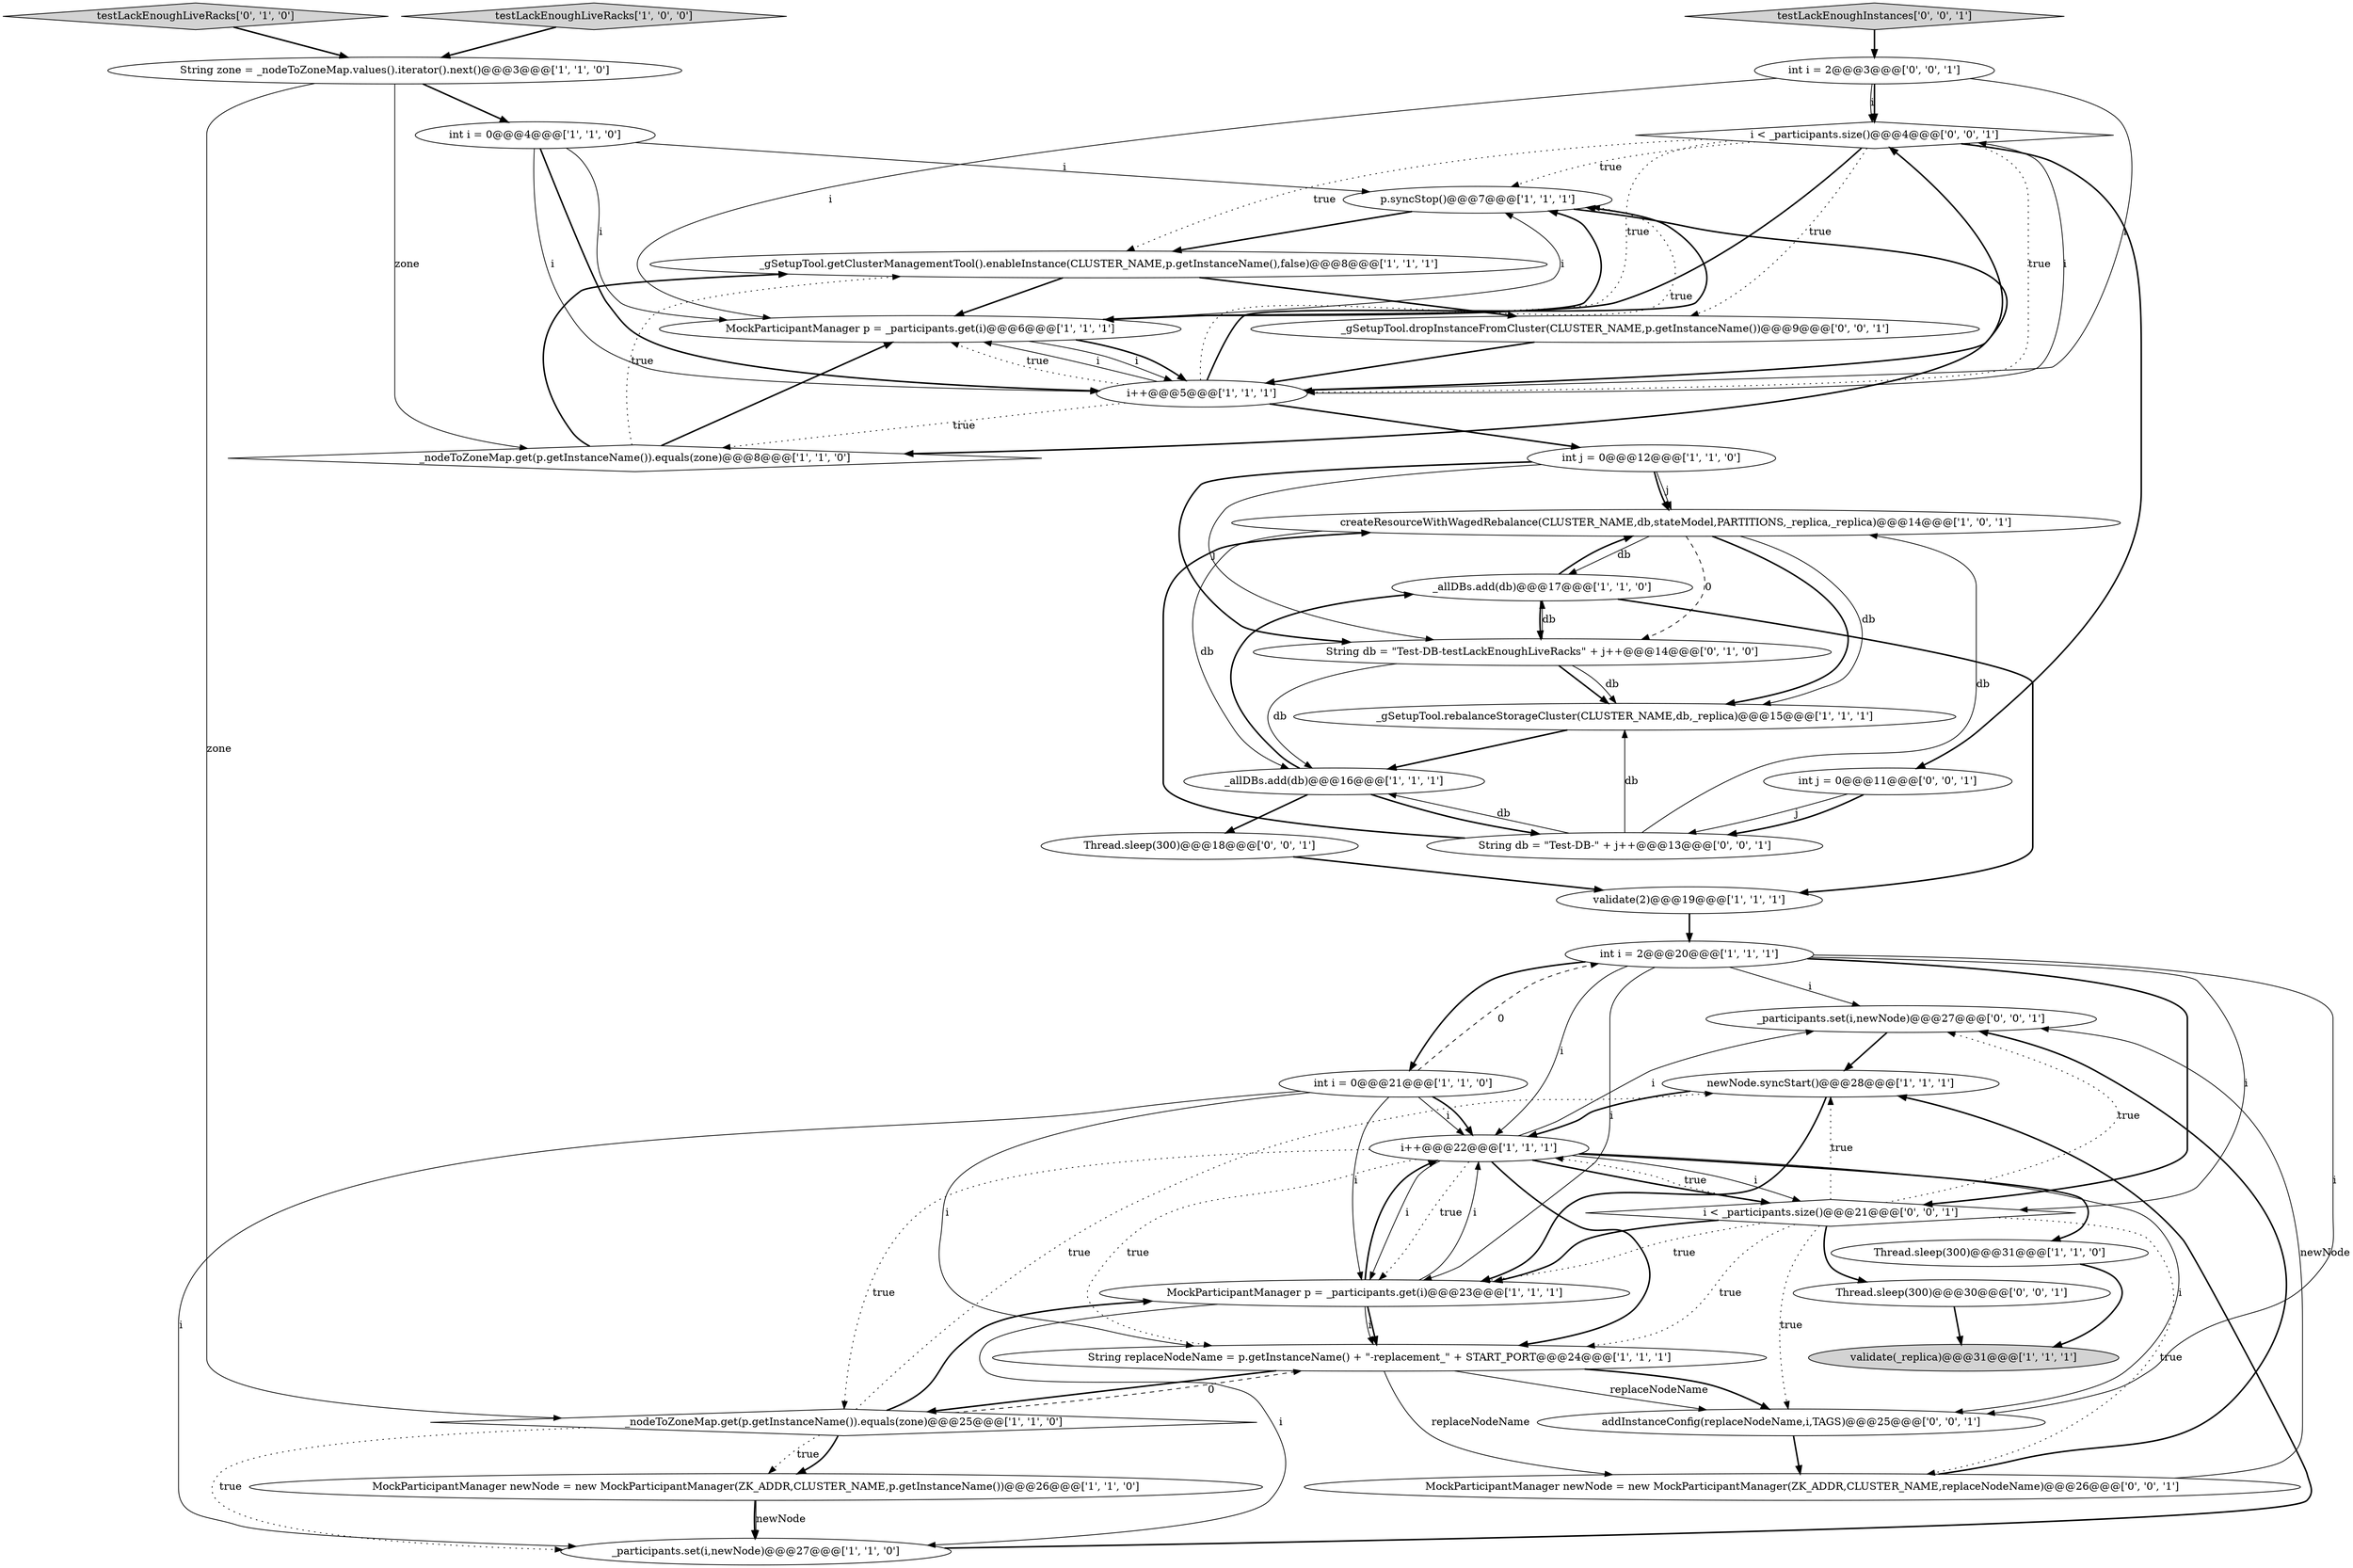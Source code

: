 digraph {
38 [style = filled, label = "int i = 2@@@3@@@['0', '0', '1']", fillcolor = white, shape = ellipse image = "AAA0AAABBB3BBB"];
27 [style = filled, label = "Thread.sleep(300)@@@30@@@['0', '0', '1']", fillcolor = white, shape = ellipse image = "AAA0AAABBB3BBB"];
16 [style = filled, label = "createResourceWithWagedRebalance(CLUSTER_NAME,db,stateModel,PARTITIONS,_replica,_replica)@@@14@@@['1', '0', '1']", fillcolor = white, shape = ellipse image = "AAA0AAABBB1BBB"];
1 [style = filled, label = "_allDBs.add(db)@@@17@@@['1', '1', '0']", fillcolor = white, shape = ellipse image = "AAA0AAABBB1BBB"];
30 [style = filled, label = "_participants.set(i,newNode)@@@27@@@['0', '0', '1']", fillcolor = white, shape = ellipse image = "AAA0AAABBB3BBB"];
19 [style = filled, label = "p.syncStop()@@@7@@@['1', '1', '1']", fillcolor = white, shape = ellipse image = "AAA0AAABBB1BBB"];
26 [style = filled, label = "String db = \"Test-DB-testLackEnoughLiveRacks\" + j++@@@14@@@['0', '1', '0']", fillcolor = white, shape = ellipse image = "AAA1AAABBB2BBB"];
6 [style = filled, label = "_participants.set(i,newNode)@@@27@@@['1', '1', '0']", fillcolor = white, shape = ellipse image = "AAA0AAABBB1BBB"];
3 [style = filled, label = "int i = 0@@@21@@@['1', '1', '0']", fillcolor = white, shape = ellipse image = "AAA0AAABBB1BBB"];
8 [style = filled, label = "_nodeToZoneMap.get(p.getInstanceName()).equals(zone)@@@25@@@['1', '1', '0']", fillcolor = white, shape = diamond image = "AAA0AAABBB1BBB"];
34 [style = filled, label = "i < _participants.size()@@@4@@@['0', '0', '1']", fillcolor = white, shape = diamond image = "AAA0AAABBB3BBB"];
12 [style = filled, label = "_gSetupTool.getClusterManagementTool().enableInstance(CLUSTER_NAME,p.getInstanceName(),false)@@@8@@@['1', '1', '1']", fillcolor = white, shape = ellipse image = "AAA0AAABBB1BBB"];
37 [style = filled, label = "String db = \"Test-DB-\" + j++@@@13@@@['0', '0', '1']", fillcolor = white, shape = ellipse image = "AAA0AAABBB3BBB"];
35 [style = filled, label = "addInstanceConfig(replaceNodeName,i,TAGS)@@@25@@@['0', '0', '1']", fillcolor = white, shape = ellipse image = "AAA0AAABBB3BBB"];
2 [style = filled, label = "testLackEnoughLiveRacks['1', '0', '0']", fillcolor = lightgray, shape = diamond image = "AAA0AAABBB1BBB"];
14 [style = filled, label = "int i = 0@@@4@@@['1', '1', '0']", fillcolor = white, shape = ellipse image = "AAA0AAABBB1BBB"];
32 [style = filled, label = "testLackEnoughInstances['0', '0', '1']", fillcolor = lightgray, shape = diamond image = "AAA0AAABBB3BBB"];
9 [style = filled, label = "_nodeToZoneMap.get(p.getInstanceName()).equals(zone)@@@8@@@['1', '1', '0']", fillcolor = white, shape = diamond image = "AAA0AAABBB1BBB"];
33 [style = filled, label = "Thread.sleep(300)@@@18@@@['0', '0', '1']", fillcolor = white, shape = ellipse image = "AAA0AAABBB3BBB"];
17 [style = filled, label = "validate(_replica)@@@31@@@['1', '1', '1']", fillcolor = lightgray, shape = ellipse image = "AAA0AAABBB1BBB"];
28 [style = filled, label = "i < _participants.size()@@@21@@@['0', '0', '1']", fillcolor = white, shape = diamond image = "AAA0AAABBB3BBB"];
10 [style = filled, label = "String zone = _nodeToZoneMap.values().iterator().next()@@@3@@@['1', '1', '0']", fillcolor = white, shape = ellipse image = "AAA0AAABBB1BBB"];
21 [style = filled, label = "Thread.sleep(300)@@@31@@@['1', '1', '0']", fillcolor = white, shape = ellipse image = "AAA0AAABBB1BBB"];
4 [style = filled, label = "int i = 2@@@20@@@['1', '1', '1']", fillcolor = white, shape = ellipse image = "AAA0AAABBB1BBB"];
13 [style = filled, label = "MockParticipantManager newNode = new MockParticipantManager(ZK_ADDR,CLUSTER_NAME,p.getInstanceName())@@@26@@@['1', '1', '0']", fillcolor = white, shape = ellipse image = "AAA0AAABBB1BBB"];
22 [style = filled, label = "_allDBs.add(db)@@@16@@@['1', '1', '1']", fillcolor = white, shape = ellipse image = "AAA0AAABBB1BBB"];
29 [style = filled, label = "MockParticipantManager newNode = new MockParticipantManager(ZK_ADDR,CLUSTER_NAME,replaceNodeName)@@@26@@@['0', '0', '1']", fillcolor = white, shape = ellipse image = "AAA0AAABBB3BBB"];
20 [style = filled, label = "i++@@@5@@@['1', '1', '1']", fillcolor = white, shape = ellipse image = "AAA0AAABBB1BBB"];
7 [style = filled, label = "MockParticipantManager p = _participants.get(i)@@@6@@@['1', '1', '1']", fillcolor = white, shape = ellipse image = "AAA0AAABBB1BBB"];
31 [style = filled, label = "int j = 0@@@11@@@['0', '0', '1']", fillcolor = white, shape = ellipse image = "AAA0AAABBB3BBB"];
0 [style = filled, label = "String replaceNodeName = p.getInstanceName() + \"-replacement_\" + START_PORT@@@24@@@['1', '1', '1']", fillcolor = white, shape = ellipse image = "AAA0AAABBB1BBB"];
36 [style = filled, label = "_gSetupTool.dropInstanceFromCluster(CLUSTER_NAME,p.getInstanceName())@@@9@@@['0', '0', '1']", fillcolor = white, shape = ellipse image = "AAA0AAABBB3BBB"];
18 [style = filled, label = "i++@@@22@@@['1', '1', '1']", fillcolor = white, shape = ellipse image = "AAA0AAABBB1BBB"];
5 [style = filled, label = "_gSetupTool.rebalanceStorageCluster(CLUSTER_NAME,db,_replica)@@@15@@@['1', '1', '1']", fillcolor = white, shape = ellipse image = "AAA0AAABBB1BBB"];
11 [style = filled, label = "int j = 0@@@12@@@['1', '1', '0']", fillcolor = white, shape = ellipse image = "AAA0AAABBB1BBB"];
15 [style = filled, label = "newNode.syncStart()@@@28@@@['1', '1', '1']", fillcolor = white, shape = ellipse image = "AAA0AAABBB1BBB"];
25 [style = filled, label = "testLackEnoughLiveRacks['0', '1', '0']", fillcolor = lightgray, shape = diamond image = "AAA0AAABBB2BBB"];
23 [style = filled, label = "MockParticipantManager p = _participants.get(i)@@@23@@@['1', '1', '1']", fillcolor = white, shape = ellipse image = "AAA0AAABBB1BBB"];
24 [style = filled, label = "validate(2)@@@19@@@['1', '1', '1']", fillcolor = white, shape = ellipse image = "AAA0AAABBB1BBB"];
4->18 [style = solid, label="i"];
36->20 [style = bold, label=""];
25->10 [style = bold, label=""];
16->1 [style = solid, label="db"];
22->33 [style = bold, label=""];
13->6 [style = bold, label=""];
29->30 [style = solid, label="newNode"];
2->10 [style = bold, label=""];
11->16 [style = bold, label=""];
0->8 [style = bold, label=""];
11->16 [style = solid, label="j"];
18->28 [style = bold, label=""];
34->19 [style = dotted, label="true"];
16->26 [style = dashed, label="0"];
18->23 [style = solid, label="i"];
16->22 [style = solid, label="db"];
20->34 [style = solid, label="i"];
8->15 [style = dotted, label="true"];
3->18 [style = solid, label="i"];
23->18 [style = solid, label="i"];
3->0 [style = solid, label="i"];
34->20 [style = dotted, label="true"];
20->7 [style = dotted, label="true"];
34->7 [style = dotted, label="true"];
18->21 [style = bold, label=""];
16->5 [style = bold, label=""];
38->7 [style = solid, label="i"];
31->37 [style = solid, label="j"];
7->19 [style = bold, label=""];
33->24 [style = bold, label=""];
18->28 [style = solid, label="i"];
4->3 [style = bold, label=""];
37->16 [style = bold, label=""];
9->12 [style = bold, label=""];
8->13 [style = dotted, label="true"];
0->35 [style = solid, label="replaceNodeName"];
38->34 [style = solid, label="i"];
31->37 [style = bold, label=""];
32->38 [style = bold, label=""];
6->15 [style = bold, label=""];
28->0 [style = dotted, label="true"];
26->22 [style = solid, label="db"];
11->26 [style = bold, label=""];
37->16 [style = solid, label="db"];
15->23 [style = bold, label=""];
18->23 [style = dotted, label="true"];
8->23 [style = bold, label=""];
4->35 [style = solid, label="i"];
18->8 [style = dotted, label="true"];
28->35 [style = dotted, label="true"];
38->34 [style = bold, label=""];
14->19 [style = solid, label="i"];
4->23 [style = solid, label="i"];
7->20 [style = bold, label=""];
3->18 [style = bold, label=""];
14->7 [style = solid, label="i"];
10->8 [style = solid, label="zone"];
28->27 [style = bold, label=""];
37->22 [style = solid, label="db"];
37->5 [style = solid, label="db"];
4->28 [style = solid, label="i"];
18->35 [style = solid, label="i"];
27->17 [style = bold, label=""];
38->20 [style = solid, label="i"];
5->22 [style = bold, label=""];
23->18 [style = bold, label=""];
20->19 [style = dotted, label="true"];
14->20 [style = solid, label="i"];
34->12 [style = dotted, label="true"];
22->1 [style = bold, label=""];
28->29 [style = dotted, label="true"];
10->14 [style = bold, label=""];
20->11 [style = bold, label=""];
15->18 [style = bold, label=""];
34->7 [style = bold, label=""];
24->4 [style = bold, label=""];
8->6 [style = dotted, label="true"];
0->29 [style = solid, label="replaceNodeName"];
28->23 [style = bold, label=""];
1->24 [style = bold, label=""];
23->0 [style = bold, label=""];
13->6 [style = solid, label="newNode"];
11->26 [style = solid, label="j"];
20->19 [style = bold, label=""];
20->7 [style = solid, label="i"];
7->20 [style = solid, label="i"];
34->31 [style = bold, label=""];
3->23 [style = solid, label="i"];
18->0 [style = dotted, label="true"];
3->4 [style = dashed, label="0"];
8->13 [style = bold, label=""];
18->30 [style = solid, label="i"];
1->26 [style = bold, label=""];
10->9 [style = solid, label="zone"];
23->6 [style = solid, label="i"];
28->23 [style = dotted, label="true"];
23->0 [style = solid, label="i"];
34->36 [style = dotted, label="true"];
20->34 [style = bold, label=""];
29->30 [style = bold, label=""];
12->7 [style = bold, label=""];
16->5 [style = solid, label="db"];
8->0 [style = dashed, label="0"];
19->9 [style = bold, label=""];
0->35 [style = bold, label=""];
30->15 [style = bold, label=""];
21->17 [style = bold, label=""];
26->1 [style = solid, label="db"];
28->30 [style = dotted, label="true"];
4->28 [style = bold, label=""];
26->5 [style = bold, label=""];
7->19 [style = solid, label="i"];
35->29 [style = bold, label=""];
4->30 [style = solid, label="i"];
28->15 [style = dotted, label="true"];
20->9 [style = dotted, label="true"];
9->12 [style = dotted, label="true"];
1->16 [style = bold, label=""];
3->6 [style = solid, label="i"];
19->12 [style = bold, label=""];
28->18 [style = dotted, label="true"];
12->36 [style = bold, label=""];
26->5 [style = solid, label="db"];
14->20 [style = bold, label=""];
22->37 [style = bold, label=""];
18->0 [style = bold, label=""];
9->7 [style = bold, label=""];
}
